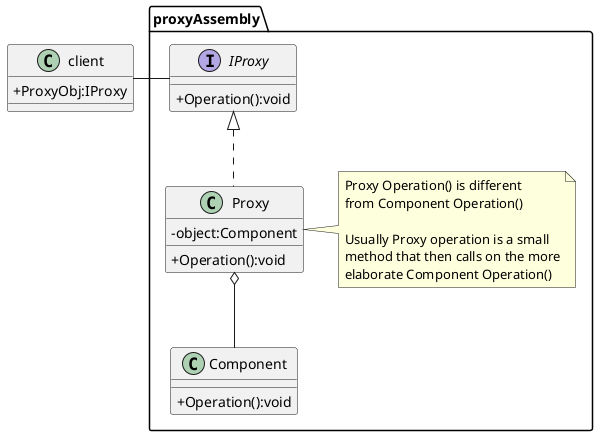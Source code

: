 @startuml Proxy
skinparam ClassAttributeIconSize 0
skinparam Linetype ortho

class client {
    + ProxyObj:IProxy
}
client -right- proxyAssembly.IProxy

namespace proxyAssembly {
    interface IProxy {
        + Operation():void
    }
    IProxy <|.. Proxy

    class Proxy {
        - object:Component
        + Operation():void
    }
    Proxy o-- Component

    class Component {
        + Operation():void
    }

    note right of Proxy
        Proxy Operation() is different
        from Component Operation()

        Usually Proxy operation is a small
        method that then calls on the more
        elaborate Component Operation()
    end note
}

@enduml
